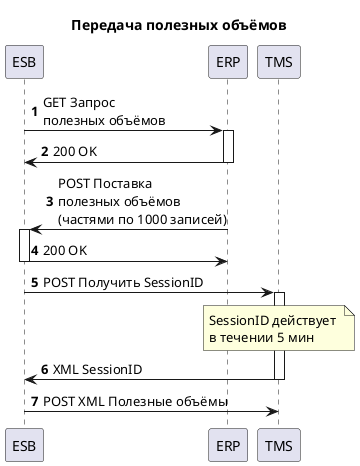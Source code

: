 @startuml
' Схема отражает передачу полезных объёмов в ИС Magenta

autonumber

title "Передача полезных объёмов"

participant ESB
participant ERP
participant TMS

{start} ESB -> ERP ++:  GET Запрос \nполезных объёмов
ERP -> ESB --: 200 OK

{end} ERP -> ESB++: POST Поставка \nполезных объёмов \n(частями по 1000 записей)
ESB -> ERP --: 200 OK

{start} <-> {end} : По готовности данных в 1С

ESB -> TMS ++: POST Получить SessionID
note over TMS: SessionID действует \nв течении 5 мин
TMS -> ESB -- : XML SessionID
ESB -> TMS : POST XML Полезные объёмы
@enduml